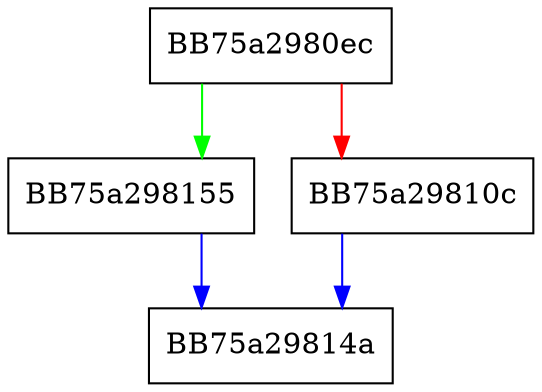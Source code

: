 digraph sqlite3VdbeAddOp3 {
  node [shape="box"];
  graph [splines=ortho];
  BB75a2980ec -> BB75a298155 [color="green"];
  BB75a2980ec -> BB75a29810c [color="red"];
  BB75a29810c -> BB75a29814a [color="blue"];
  BB75a298155 -> BB75a29814a [color="blue"];
}